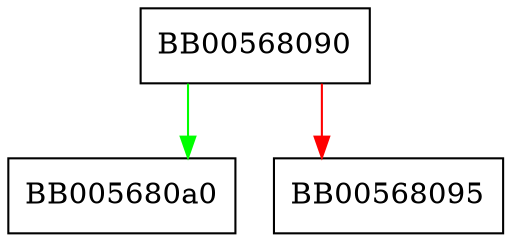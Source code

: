 digraph ossl_cms_ctx_get0_libctx {
  node [shape="box"];
  graph [splines=ortho];
  BB00568090 -> BB005680a0 [color="green"];
  BB00568090 -> BB00568095 [color="red"];
}